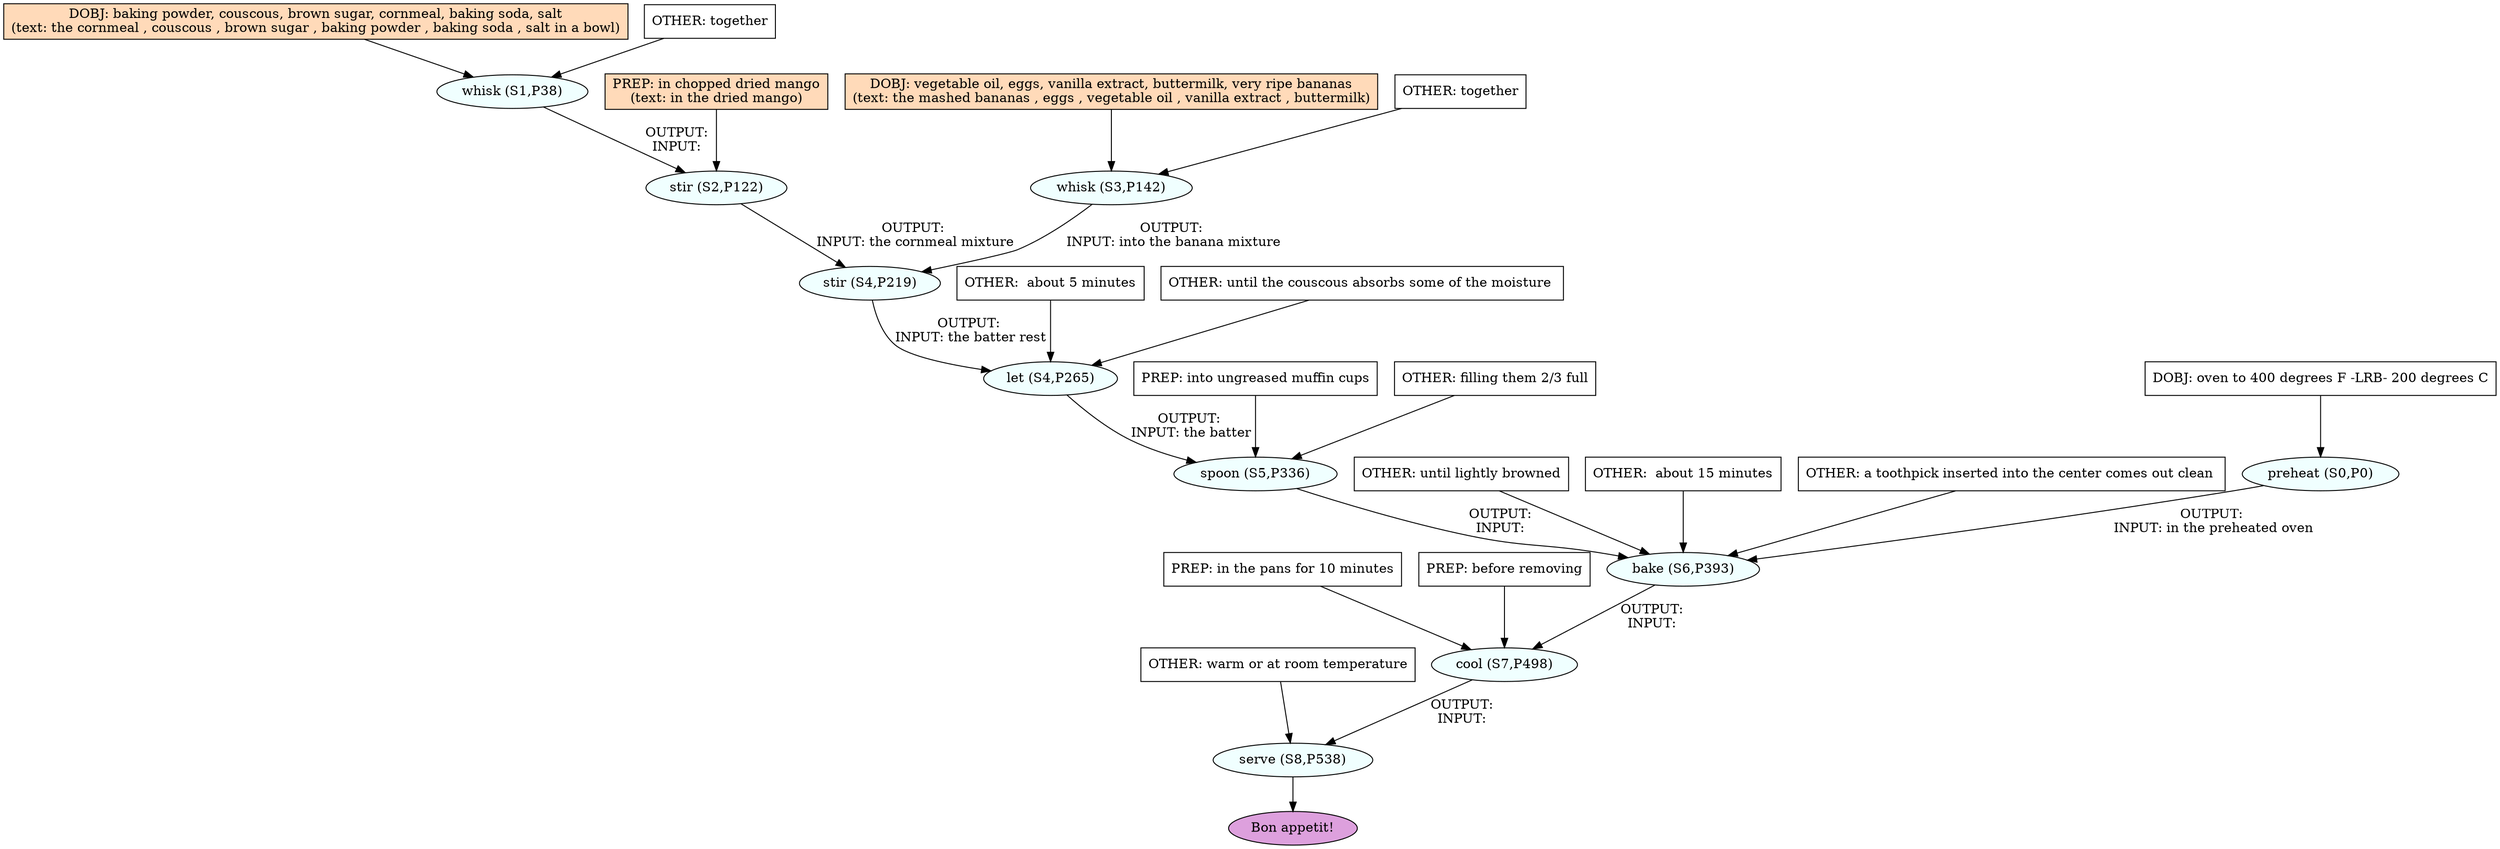 digraph recipe {
E0[label="preheat (S0,P0)", shape=oval, style=filled, fillcolor=azure]
E1[label="whisk (S1,P38)", shape=oval, style=filled, fillcolor=azure]
E2[label="stir (S2,P122)", shape=oval, style=filled, fillcolor=azure]
E3[label="whisk (S3,P142)", shape=oval, style=filled, fillcolor=azure]
E4[label="stir (S4,P219)", shape=oval, style=filled, fillcolor=azure]
E5[label="let (S4,P265)", shape=oval, style=filled, fillcolor=azure]
E6[label="spoon (S5,P336)", shape=oval, style=filled, fillcolor=azure]
E7[label="bake (S6,P393)", shape=oval, style=filled, fillcolor=azure]
E8[label="cool (S7,P498)", shape=oval, style=filled, fillcolor=azure]
E9[label="serve (S8,P538)", shape=oval, style=filled, fillcolor=azure]
D3[label="DOBJ: vegetable oil, eggs, vanilla extract, buttermilk, very ripe bananas
(text: the mashed bananas , eggs , vegetable oil , vanilla extract , buttermilk)", shape=box, style=filled, fillcolor=peachpuff]
D3 -> E3
O3_0[label="OTHER: together", shape=box, style=filled, fillcolor=white]
O3_0 -> E3
D1[label="DOBJ: baking powder, couscous, brown sugar, cornmeal, baking soda, salt
(text: the cornmeal , couscous , brown sugar , baking powder , baking soda , salt in a bowl)", shape=box, style=filled, fillcolor=peachpuff]
D1 -> E1
O1_0[label="OTHER: together", shape=box, style=filled, fillcolor=white]
O1_0 -> E1
D0[label="DOBJ: oven to 400 degrees F -LRB- 200 degrees C", shape=box, style=filled, fillcolor=white]
D0 -> E0
E1 -> E2 [label="OUTPUT: 
INPUT: "]
P2_0_ing[label="PREP: in chopped dried mango
(text: in the dried mango)", shape=box, style=filled, fillcolor=peachpuff]
P2_0_ing -> E2
E2 -> E4 [label="OUTPUT: 
INPUT: the cornmeal mixture"]
E3 -> E4 [label="OUTPUT: 
INPUT: into the banana mixture"]
E4 -> E5 [label="OUTPUT: 
INPUT: the batter rest"]
O5_0_0[label="OTHER:  about 5 minutes", shape=box, style=filled, fillcolor=white]
O5_0_0 -> E5
O5_0_1[label="OTHER: until the couscous absorbs some of the moisture ", shape=box, style=filled, fillcolor=white]
O5_0_1 -> E5
E5 -> E6 [label="OUTPUT: 
INPUT: the batter"]
P6_0_0[label="PREP: into ungreased muffin cups", shape=box, style=filled, fillcolor=white]
P6_0_0 -> E6
O6_0_0[label="OTHER: filling them 2/3 full", shape=box, style=filled, fillcolor=white]
O6_0_0 -> E6
E6 -> E7 [label="OUTPUT: 
INPUT: "]
E0 -> E7 [label="OUTPUT: 
INPUT: in the preheated oven"]
O7_0_0[label="OTHER: until lightly browned", shape=box, style=filled, fillcolor=white]
O7_0_0 -> E7
O7_1_0[label="OTHER:  about 15 minutes", shape=box, style=filled, fillcolor=white]
O7_1_0 -> E7
O7_1_1[label="OTHER: a toothpick inserted into the center comes out clean ", shape=box, style=filled, fillcolor=white]
O7_1_1 -> E7
E7 -> E8 [label="OUTPUT: 
INPUT: "]
P8_0_0[label="PREP: in the pans for 10 minutes", shape=box, style=filled, fillcolor=white]
P8_0_0 -> E8
P8_1_0[label="PREP: before removing", shape=box, style=filled, fillcolor=white]
P8_1_0 -> E8
E8 -> E9 [label="OUTPUT: 
INPUT: "]
O9_0_0[label="OTHER: warm or at room temperature", shape=box, style=filled, fillcolor=white]
O9_0_0 -> E9
EOR[label="Bon appetit!", shape=oval, style=filled, fillcolor=plum]
E9 -> EOR
}
